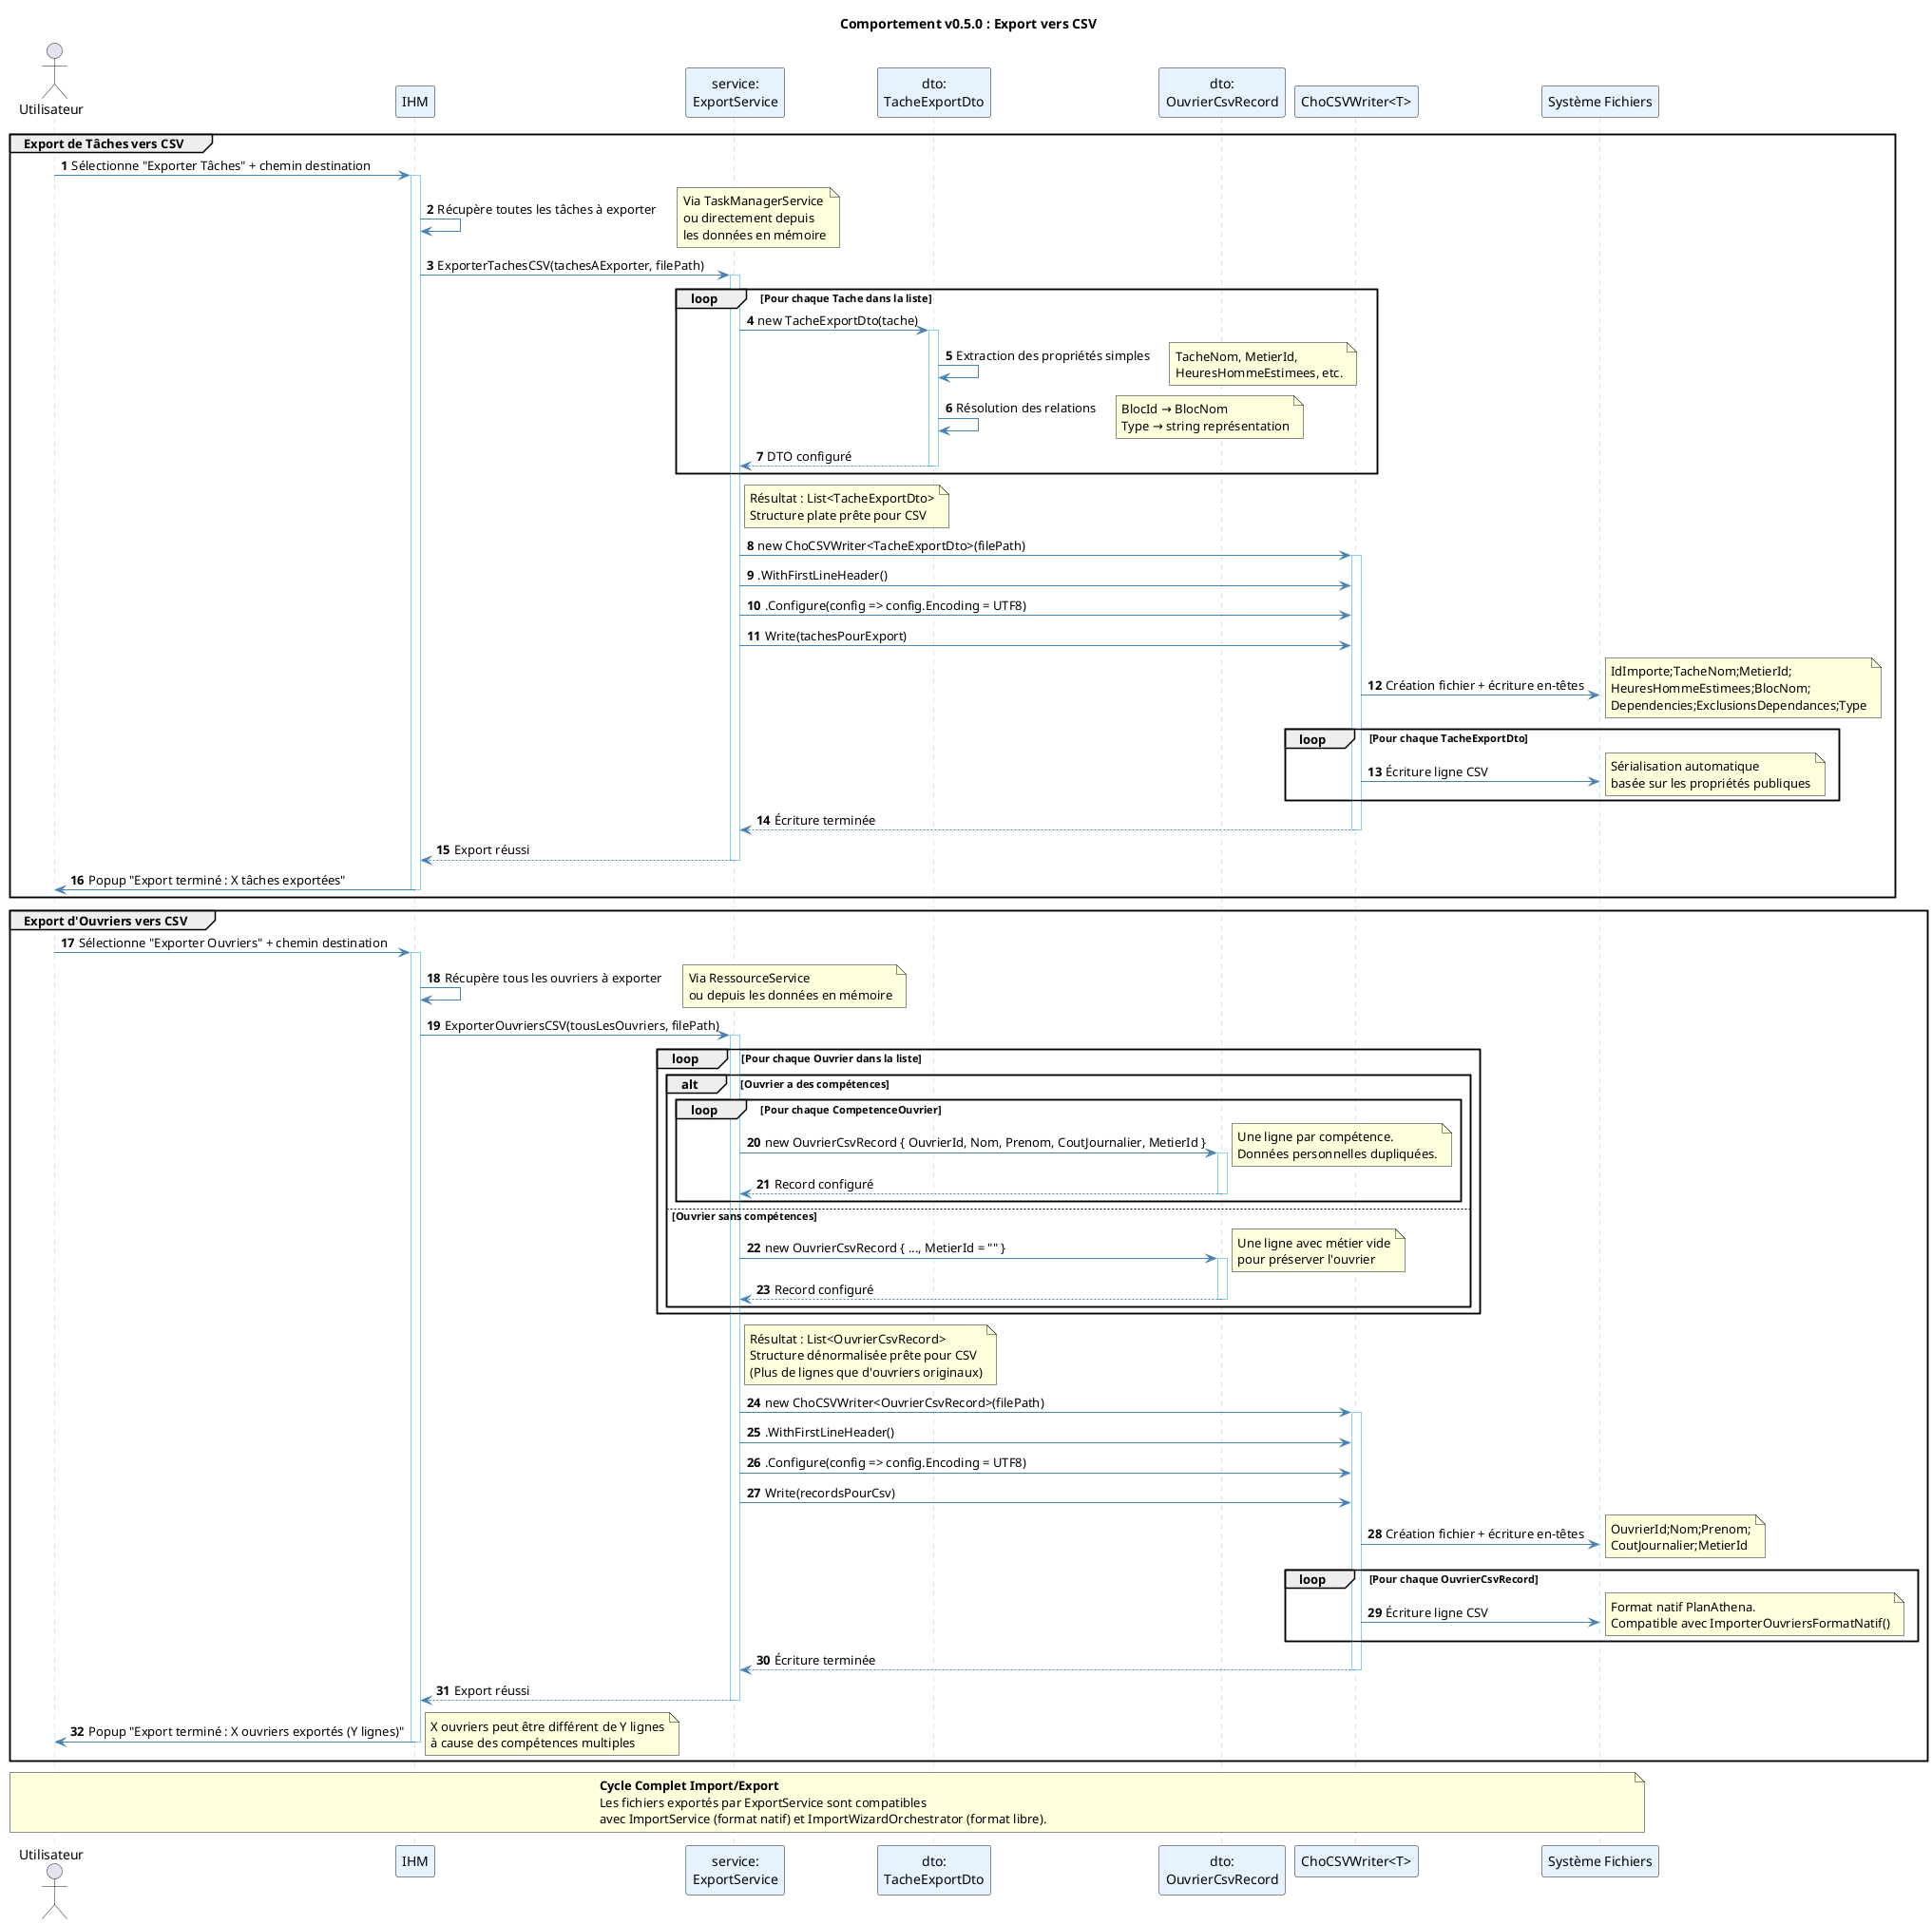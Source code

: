 @startuml
' --- Configuration ---
skinparam componentStyle uml2
skinparam sequenceArrowColor #4682B4
skinparam sequenceLifeLineBorderColor #87CEEB
skinparam sequenceParticipantBackgroundColor #E6F3FF
skinparam shadowing false
autonumber

title Comportement v0.5.0 : Export vers CSV

actor Utilisateur
participant "IHM" as UI
participant "service:\nExportService" as ExportSvc
participant "dto:\nTacheExportDto" as TacheDTO
participant "dto:\nOuvrierCsvRecord" as OuvrierDTO
participant "ChoCSVWriter<T>" as ChoWriter
participant "Système Fichiers" as FS

'=================================
' GROUPE: Export de Tâches
'=================================
group Export de Tâches vers CSV

    Utilisateur -> UI : Sélectionne "Exporter Tâches" + chemin destination
    activate UI
    
    UI -> UI : Récupère toutes les tâches à exporter
    note right: Via TaskManagerService\nou directement depuis\nles données en mémoire
    
    UI -> ExportSvc : ExporterTachesCSV(tachesAExporter, filePath)
    activate ExportSvc
    
    '-- Phase 1: Transformation en DTOs --'
    loop Pour chaque Tache dans la liste
        ExportSvc -> TacheDTO : new TacheExportDto(tache)
        activate TacheDTO
        
        TacheDTO -> TacheDTO : Extraction des propriétés simples
        note right: TacheNom, MetierId,\nHeuresHommeEstimees, etc.
        
        TacheDTO -> TacheDTO : Résolution des relations
        note right: BlocId → BlocNom\nType → string représentation
        
        TacheDTO --> ExportSvc : DTO configuré
        deactivate TacheDTO
    end
    
    note right of ExportSvc: Résultat : List<TacheExportDto>\nStructure plate prête pour CSV
    
    '-- Phase 2: Sérialisation CSV --'
    ExportSvc -> ChoWriter : new ChoCSVWriter<TacheExportDto>(filePath)
    activate ChoWriter
    
    ExportSvc -> ChoWriter : .WithFirstLineHeader()
    ExportSvc -> ChoWriter : .Configure(config => config.Encoding = UTF8)
    
    ExportSvc -> ChoWriter : Write(tachesPourExport)
    
    ChoWriter -> FS : Création fichier + écriture en-têtes
    note right: IdImporte;TacheNom;MetierId;\nHeuresHommeEstimees;BlocNom;\nDependencies;ExclusionsDependances;Type
    
    loop Pour chaque TacheExportDto
        ChoWriter -> FS : Écriture ligne CSV
        note right: Sérialisation automatique\nbasée sur les propriétés publiques
    end
    
    ChoWriter --> ExportSvc : Écriture terminée
    deactivate ChoWriter
    
    ExportSvc --> UI : Export réussi
    deactivate ExportSvc
    
    UI -> Utilisateur : Popup "Export terminé : X tâches exportées"
    deactivate UI

end

'=================================
' GROUPE: Export d'Ouvriers
'=================================
group Export d'Ouvriers vers CSV

    Utilisateur -> UI : Sélectionne "Exporter Ouvriers" + chemin destination
    activate UI
    
    UI -> UI : Récupère tous les ouvriers à exporter
    note right: Via RessourceService\nou depuis les données en mémoire
    
    UI -> ExportSvc : ExporterOuvriersCSV(tousLesOuvriers, filePath)
    activate ExportSvc
    
    '-- Phase 1: Dénormalisation (Ouvrier → Plusieurs Lignes) --'
    loop Pour chaque Ouvrier dans la liste
        
        alt Ouvrier a des compétences
            loop Pour chaque CompetenceOuvrier
                ExportSvc -> OuvrierDTO : new OuvrierCsvRecord { OuvrierId, Nom, Prenom, CoutJournalier, MetierId }
                activate OuvrierDTO
                note right: Une ligne par compétence.\nDonnées personnelles dupliquées.
                OuvrierDTO --> ExportSvc : Record configuré
                deactivate OuvrierDTO
            end
        else Ouvrier sans compétences
            ExportSvc -> OuvrierDTO : new OuvrierCsvRecord { ..., MetierId = "" }
            activate OuvrierDTO
            note right: Une ligne avec métier vide\npour préserver l'ouvrier
            OuvrierDTO --> ExportSvc : Record configuré
            deactivate OuvrierDTO
        end
        
    end
    
    note right of ExportSvc: Résultat : List<OuvrierCsvRecord>\nStructure dénormalisée prête pour CSV\n(Plus de lignes que d'ouvriers originaux)
    
    '-- Phase 2: Sérialisation CSV --'
    ExportSvc -> ChoWriter : new ChoCSVWriter<OuvrierCsvRecord>(filePath)
    activate ChoWriter
    
    ExportSvc -> ChoWriter : .WithFirstLineHeader()
    ExportSvc -> ChoWriter : .Configure(config => config.Encoding = UTF8)
    
    ExportSvc -> ChoWriter : Write(recordsPourCsv)
    
    ChoWriter -> FS : Création fichier + écriture en-têtes
    note right: OuvrierId;Nom;Prenom;\nCoutJournalier;MetierId
    
    loop Pour chaque OuvrierCsvRecord
        ChoWriter -> FS : Écriture ligne CSV
        note right: Format natif PlanAthena.\nCompatible avec ImporterOuvriersFormatNatif()
    end
    
    ChoWriter --> ExportSvc : Écriture terminée
    deactivate ChoWriter
    
    ExportSvc --> UI : Export réussi
    deactivate ExportSvc
    
    UI -> Utilisateur : Popup "Export terminé : X ouvriers exportés (Y lignes)"
    note right: X ouvriers peut être différent de Y lignes\nà cause des compétences multiples
    deactivate UI

end

'=================================
' NOTE: Cycle Complet Import/Export
'=================================
note across : **Cycle Complet Import/Export**\nLes fichiers exportés par ExportService sont compatibles\navec ImportService (format natif) et ImportWizardOrchestrator (format libre).

@enduml